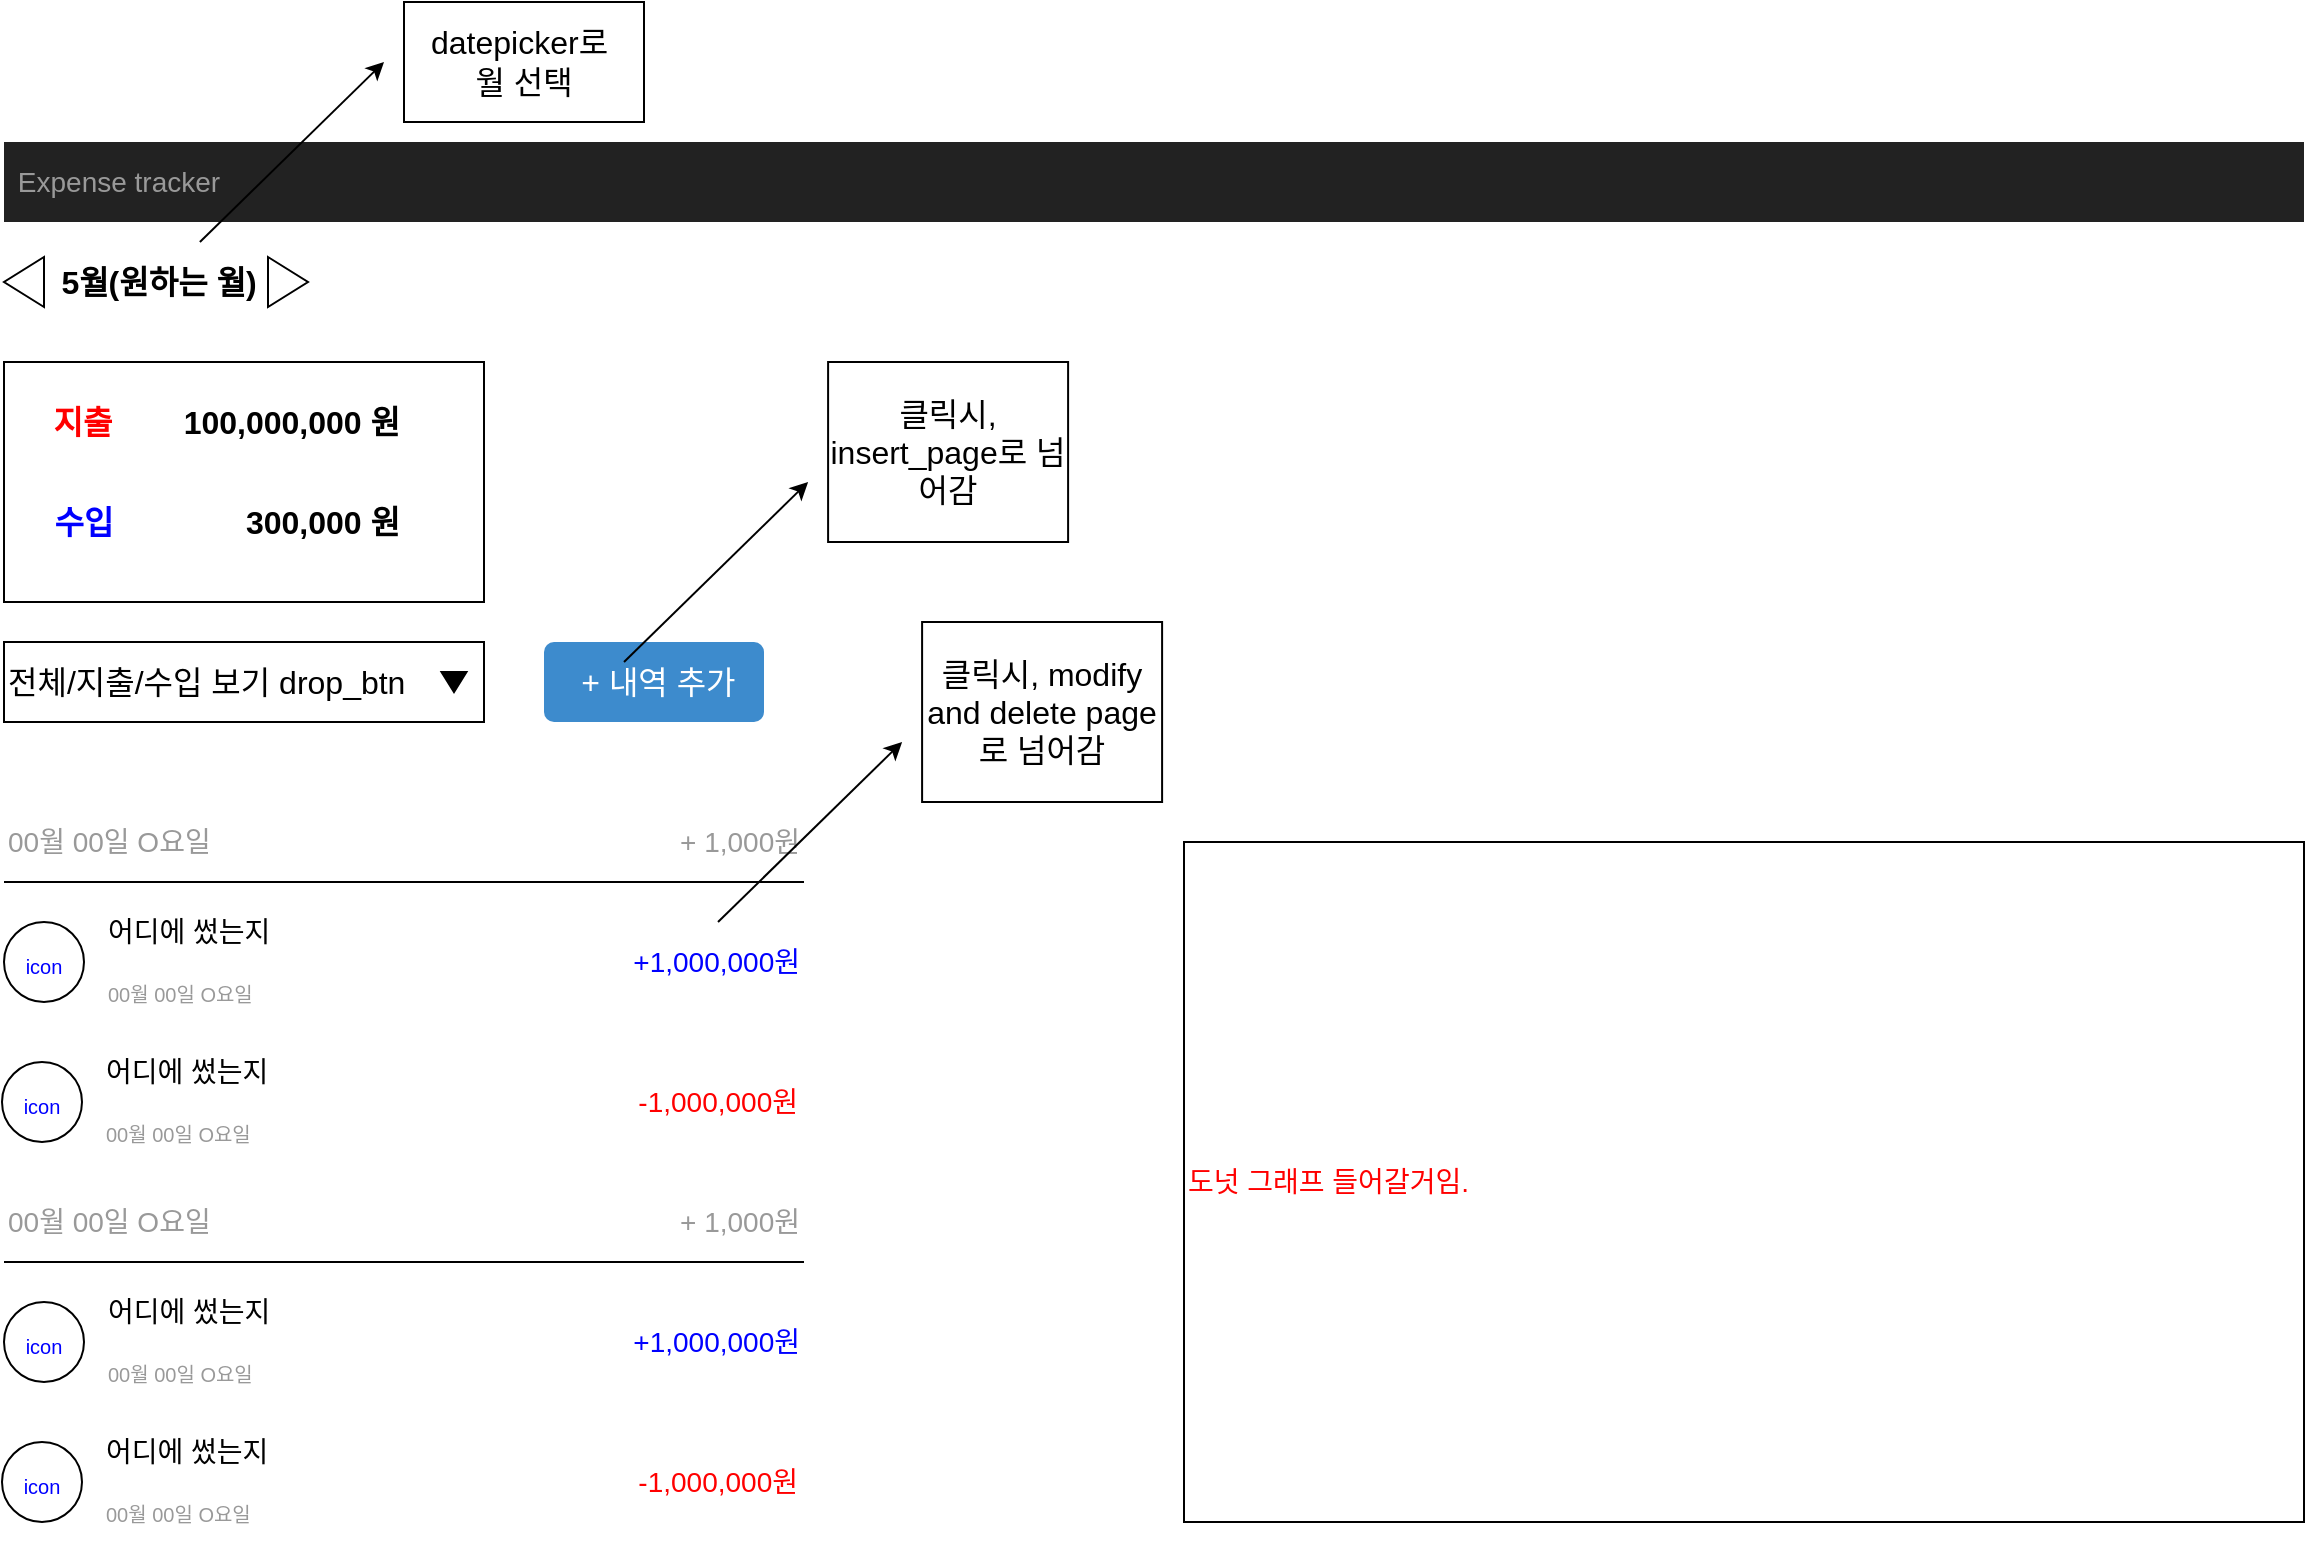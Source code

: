 <mxfile version="19.0.3" type="device" pages="3"><diagram name="Total_view_page" id="c9db0220-8083-56f3-ca83-edcdcd058819"><mxGraphModel dx="1730" dy="1082" grid="1" gridSize="10" guides="1" tooltips="1" connect="1" arrows="1" fold="1" page="1" pageScale="1.5" pageWidth="826" pageHeight="1169" background="none" math="0" shadow="0"><root><mxCell id="0" style=";html=1;"/><mxCell id="1" style=";html=1;" parent="0"/><mxCell id="3d76a8aef4d5c911-1" value="" style="html=1;shadow=0;dashed=0;shape=mxgraph.bootstrap.rect;fillColor=#222222;strokeColor=none;whiteSpace=wrap;rounded=0;fontSize=12;fontColor=#000000;align=center;" parent="1" vertex="1"><mxGeometry x="40" y="70" width="1150" height="40" as="geometry"/></mxCell><mxCell id="3d76a8aef4d5c911-2" value="Expense tracker" style="html=1;shadow=0;dashed=0;fillColor=none;strokeColor=none;shape=mxgraph.bootstrap.rect;fontColor=#999999;fontSize=14;whiteSpace=wrap;" parent="3d76a8aef4d5c911-1" vertex="1"><mxGeometry width="115" height="40" as="geometry"/></mxCell><mxCell id="3d76a8aef4d5c911-51" value="&amp;nbsp;+ 내역 추가" style="html=1;shadow=0;dashed=0;shape=mxgraph.bootstrap.rrect;align=center;rSize=5;strokeColor=none;fillColor=#3D8BCD;fontColor=#ffffff;fontSize=16;whiteSpace=wrap;rounded=0;" parent="1" vertex="1"><mxGeometry x="310" y="320" width="110" height="40" as="geometry"/></mxCell><mxCell id="tGuFaqmwQ_S3irikjzCA-10" value="&lt;b&gt;&lt;font style=&quot;font-size: 16px;&quot;&gt;5월(원하는 월)&lt;/font&gt;&lt;/b&gt;" style="html=1;shadow=0;dashed=0;fillColor=none;strokeColor=none;shape=mxgraph.bootstrap.rect;fontColor=#000;fontSize=14;whiteSpace=wrap;" vertex="1" parent="1"><mxGeometry x="60" y="120" width="115" height="40" as="geometry"/></mxCell><mxCell id="tGuFaqmwQ_S3irikjzCA-13" value="" style="triangle;whiteSpace=wrap;html=1;" vertex="1" parent="1"><mxGeometry x="172" y="127.5" width="20" height="25" as="geometry"/></mxCell><mxCell id="tGuFaqmwQ_S3irikjzCA-14" value="" style="triangle;whiteSpace=wrap;html=1;rotation=-180;" vertex="1" parent="1"><mxGeometry x="40" y="127.5" width="20" height="25" as="geometry"/></mxCell><mxCell id="tGuFaqmwQ_S3irikjzCA-18" value="" style="endArrow=classic;html=1;rounded=0;fontSize=16;fontColor=#000;" edge="1" parent="1" source="tGuFaqmwQ_S3irikjzCA-10"><mxGeometry width="50" height="50" relative="1" as="geometry"><mxPoint x="370" y="310" as="sourcePoint"/><mxPoint x="230" y="30" as="targetPoint"/></mxGeometry></mxCell><mxCell id="tGuFaqmwQ_S3irikjzCA-19" value="datepicker로&amp;nbsp;&lt;br&gt;월 선택" style="rounded=0;whiteSpace=wrap;html=1;fontSize=16;fontColor=#000;" vertex="1" parent="1"><mxGeometry x="240" width="120" height="60" as="geometry"/></mxCell><mxCell id="tGuFaqmwQ_S3irikjzCA-20" value="" style="rounded=0;whiteSpace=wrap;html=1;fontSize=16;fontColor=#000;" vertex="1" parent="1"><mxGeometry x="40" y="180" width="240" height="120" as="geometry"/></mxCell><mxCell id="tGuFaqmwQ_S3irikjzCA-21" value="&lt;span style=&quot;font-size: 16px;&quot;&gt;&lt;b&gt;&lt;font color=&quot;#ff0000&quot;&gt;지출&lt;/font&gt;&lt;/b&gt;&lt;/span&gt;" style="html=1;shadow=0;dashed=0;fillColor=none;strokeColor=none;shape=mxgraph.bootstrap.rect;fontColor=#000;fontSize=14;whiteSpace=wrap;" vertex="1" parent="1"><mxGeometry x="39" y="190" width="81" height="40" as="geometry"/></mxCell><mxCell id="tGuFaqmwQ_S3irikjzCA-22" value="&lt;b&gt;&lt;font style=&quot;font-size: 16px;&quot;&gt;수입&lt;/font&gt;&lt;/b&gt;" style="html=1;shadow=0;dashed=0;fillColor=none;strokeColor=none;shape=mxgraph.bootstrap.rect;fontColor=#0000FF;fontSize=14;whiteSpace=wrap;" vertex="1" parent="1"><mxGeometry x="40" y="240" width="80" height="40" as="geometry"/></mxCell><mxCell id="tGuFaqmwQ_S3irikjzCA-23" value="&lt;span style=&quot;font-size: 16px;&quot;&gt;&lt;b&gt;100,000,000 원&lt;/b&gt;&lt;/span&gt;" style="html=1;shadow=0;dashed=0;fillColor=none;strokeColor=none;shape=mxgraph.bootstrap.rect;fontColor=#000;fontSize=14;whiteSpace=wrap;align=right;" vertex="1" parent="1"><mxGeometry x="120" y="190" width="120" height="40" as="geometry"/></mxCell><mxCell id="tGuFaqmwQ_S3irikjzCA-24" value="&lt;span style=&quot;font-size: 16px;&quot;&gt;&lt;b&gt;300,000 원&lt;/b&gt;&lt;/span&gt;" style="html=1;shadow=0;dashed=0;fillColor=none;strokeColor=none;shape=mxgraph.bootstrap.rect;fontColor=#000;fontSize=14;whiteSpace=wrap;align=right;" vertex="1" parent="1"><mxGeometry x="120" y="240" width="120" height="40" as="geometry"/></mxCell><mxCell id="tGuFaqmwQ_S3irikjzCA-25" value="전체/지출/수입 보기 drop_btn" style="rounded=0;whiteSpace=wrap;html=1;fontSize=16;fontColor=#000;align=left;" vertex="1" parent="1"><mxGeometry x="40" y="320" width="240" height="40" as="geometry"/></mxCell><mxCell id="tGuFaqmwQ_S3irikjzCA-26" value="" style="triangle;whiteSpace=wrap;html=1;rotation=90;fillColor=#000000;" vertex="1" parent="1"><mxGeometry x="260" y="333.75" width="10" height="12.5" as="geometry"/></mxCell><mxCell id="tGuFaqmwQ_S3irikjzCA-28" value="" style="endArrow=none;html=1;rounded=0;fontSize=16;fontColor=#0000FF;" edge="1" parent="1"><mxGeometry width="50" height="50" relative="1" as="geometry"><mxPoint x="40" y="440" as="sourcePoint"/><mxPoint x="440" y="440" as="targetPoint"/></mxGeometry></mxCell><mxCell id="tGuFaqmwQ_S3irikjzCA-29" value="00월 00일 O요일" style="html=1;shadow=0;dashed=0;fillColor=none;strokeColor=none;shape=mxgraph.bootstrap.rect;fontColor=#999999;fontSize=14;whiteSpace=wrap;align=left;" vertex="1" parent="1"><mxGeometry x="40" y="400" width="115" height="40" as="geometry"/></mxCell><mxCell id="tGuFaqmwQ_S3irikjzCA-30" value="+ 1,000원" style="html=1;shadow=0;dashed=0;fillColor=none;strokeColor=none;shape=mxgraph.bootstrap.rect;fontColor=#999999;fontSize=14;whiteSpace=wrap;align=right;" vertex="1" parent="1"><mxGeometry x="330" y="400" width="110" height="40" as="geometry"/></mxCell><mxCell id="tGuFaqmwQ_S3irikjzCA-32" value="&lt;font size=&quot;1&quot;&gt;icon&lt;/font&gt;" style="ellipse;whiteSpace=wrap;html=1;aspect=fixed;fontSize=16;fontColor=#0000FF;fillColor=#fff;" vertex="1" parent="1"><mxGeometry x="40" y="460" width="40" height="40" as="geometry"/></mxCell><mxCell id="tGuFaqmwQ_S3irikjzCA-33" value="" style="rounded=0;whiteSpace=wrap;html=1;fontSize=9;fontColor=#0000FF;fillColor=#fff;strokeColor=none;" vertex="1" parent="1"><mxGeometry x="90" y="450" width="230" height="60" as="geometry"/></mxCell><mxCell id="tGuFaqmwQ_S3irikjzCA-34" value="&lt;font style=&quot;font-size: 14px;&quot;&gt;+1,000,000원&lt;/font&gt;" style="rounded=0;whiteSpace=wrap;html=1;fontSize=9;fontColor=#0000FF;fillColor=#fff;strokeColor=none;align=right;" vertex="1" parent="1"><mxGeometry x="320" y="450" width="120" height="60" as="geometry"/></mxCell><mxCell id="tGuFaqmwQ_S3irikjzCA-35" value="&lt;font color=&quot;#000000&quot;&gt;어디에 썼는지&lt;/font&gt;" style="html=1;shadow=0;dashed=0;fillColor=#fff;strokeColor=none;shape=mxgraph.bootstrap.rect;fontColor=#999999;fontSize=14;whiteSpace=wrap;align=left;" vertex="1" parent="1"><mxGeometry x="90" y="450" width="230" height="30" as="geometry"/></mxCell><mxCell id="tGuFaqmwQ_S3irikjzCA-36" value="&lt;font style=&quot;font-size: 10px;&quot;&gt;00월 00일 O요일&lt;/font&gt;" style="html=1;shadow=0;dashed=0;fillColor=#fff;strokeColor=none;shape=mxgraph.bootstrap.rect;fontColor=#999999;fontSize=14;whiteSpace=wrap;align=left;" vertex="1" parent="1"><mxGeometry x="90" y="480" width="230" height="30" as="geometry"/></mxCell><mxCell id="tGuFaqmwQ_S3irikjzCA-37" value="&lt;font size=&quot;1&quot;&gt;icon&lt;/font&gt;" style="ellipse;whiteSpace=wrap;html=1;aspect=fixed;fontSize=16;fontColor=#0000FF;fillColor=#fff;" vertex="1" parent="1"><mxGeometry x="39" y="530" width="40" height="40" as="geometry"/></mxCell><mxCell id="tGuFaqmwQ_S3irikjzCA-38" value="" style="rounded=0;whiteSpace=wrap;html=1;fontSize=9;fontColor=#0000FF;fillColor=#fff;strokeColor=none;" vertex="1" parent="1"><mxGeometry x="89" y="520" width="230" height="60" as="geometry"/></mxCell><mxCell id="tGuFaqmwQ_S3irikjzCA-39" value="&lt;font color=&quot;#ff0000&quot; style=&quot;font-size: 14px;&quot;&gt;-1,000,000원&lt;/font&gt;" style="rounded=0;whiteSpace=wrap;html=1;fontSize=9;fontColor=#0000FF;fillColor=#fff;strokeColor=none;align=right;" vertex="1" parent="1"><mxGeometry x="319" y="520" width="120" height="60" as="geometry"/></mxCell><mxCell id="tGuFaqmwQ_S3irikjzCA-40" value="&lt;font color=&quot;#000000&quot;&gt;어디에 썼는지&lt;/font&gt;" style="html=1;shadow=0;dashed=0;fillColor=#fff;strokeColor=none;shape=mxgraph.bootstrap.rect;fontColor=#999999;fontSize=14;whiteSpace=wrap;align=left;" vertex="1" parent="1"><mxGeometry x="89" y="520" width="230" height="30" as="geometry"/></mxCell><mxCell id="tGuFaqmwQ_S3irikjzCA-41" value="&lt;font style=&quot;font-size: 10px;&quot;&gt;00월 00일 O요일&lt;/font&gt;" style="html=1;shadow=0;dashed=0;fillColor=#fff;strokeColor=none;shape=mxgraph.bootstrap.rect;fontColor=#999999;fontSize=14;whiteSpace=wrap;align=left;" vertex="1" parent="1"><mxGeometry x="89" y="550" width="230" height="30" as="geometry"/></mxCell><mxCell id="tGuFaqmwQ_S3irikjzCA-42" value="" style="endArrow=none;html=1;rounded=0;fontSize=16;fontColor=#0000FF;" edge="1" parent="1"><mxGeometry width="50" height="50" relative="1" as="geometry"><mxPoint x="40" y="630" as="sourcePoint"/><mxPoint x="440" y="630" as="targetPoint"/></mxGeometry></mxCell><mxCell id="tGuFaqmwQ_S3irikjzCA-43" value="00월 00일 O요일" style="html=1;shadow=0;dashed=0;fillColor=none;strokeColor=none;shape=mxgraph.bootstrap.rect;fontColor=#999999;fontSize=14;whiteSpace=wrap;align=left;" vertex="1" parent="1"><mxGeometry x="40" y="590" width="115" height="40" as="geometry"/></mxCell><mxCell id="tGuFaqmwQ_S3irikjzCA-44" value="+ 1,000원" style="html=1;shadow=0;dashed=0;fillColor=none;strokeColor=none;shape=mxgraph.bootstrap.rect;fontColor=#999999;fontSize=14;whiteSpace=wrap;align=right;" vertex="1" parent="1"><mxGeometry x="330" y="590" width="110" height="40" as="geometry"/></mxCell><mxCell id="tGuFaqmwQ_S3irikjzCA-45" value="&lt;font size=&quot;1&quot;&gt;icon&lt;/font&gt;" style="ellipse;whiteSpace=wrap;html=1;aspect=fixed;fontSize=16;fontColor=#0000FF;fillColor=#fff;" vertex="1" parent="1"><mxGeometry x="40" y="650" width="40" height="40" as="geometry"/></mxCell><mxCell id="tGuFaqmwQ_S3irikjzCA-46" value="" style="rounded=0;whiteSpace=wrap;html=1;fontSize=9;fontColor=#0000FF;fillColor=#fff;strokeColor=none;" vertex="1" parent="1"><mxGeometry x="90" y="640" width="230" height="60" as="geometry"/></mxCell><mxCell id="tGuFaqmwQ_S3irikjzCA-47" value="&lt;font style=&quot;font-size: 14px;&quot;&gt;+1,000,000원&lt;/font&gt;" style="rounded=0;whiteSpace=wrap;html=1;fontSize=9;fontColor=#0000FF;fillColor=#fff;strokeColor=none;align=right;" vertex="1" parent="1"><mxGeometry x="320" y="640" width="120" height="60" as="geometry"/></mxCell><mxCell id="tGuFaqmwQ_S3irikjzCA-48" value="&lt;font color=&quot;#000000&quot;&gt;어디에 썼는지&lt;/font&gt;" style="html=1;shadow=0;dashed=0;fillColor=#fff;strokeColor=none;shape=mxgraph.bootstrap.rect;fontColor=#999999;fontSize=14;whiteSpace=wrap;align=left;" vertex="1" parent="1"><mxGeometry x="90" y="640" width="230" height="30" as="geometry"/></mxCell><mxCell id="tGuFaqmwQ_S3irikjzCA-49" value="&lt;font style=&quot;font-size: 10px;&quot;&gt;00월 00일 O요일&lt;/font&gt;" style="html=1;shadow=0;dashed=0;fillColor=#fff;strokeColor=none;shape=mxgraph.bootstrap.rect;fontColor=#999999;fontSize=14;whiteSpace=wrap;align=left;" vertex="1" parent="1"><mxGeometry x="90" y="670" width="230" height="30" as="geometry"/></mxCell><mxCell id="tGuFaqmwQ_S3irikjzCA-50" value="&lt;font size=&quot;1&quot;&gt;icon&lt;/font&gt;" style="ellipse;whiteSpace=wrap;html=1;aspect=fixed;fontSize=16;fontColor=#0000FF;fillColor=#fff;" vertex="1" parent="1"><mxGeometry x="39" y="720" width="40" height="40" as="geometry"/></mxCell><mxCell id="tGuFaqmwQ_S3irikjzCA-51" value="" style="rounded=0;whiteSpace=wrap;html=1;fontSize=9;fontColor=#0000FF;fillColor=#fff;strokeColor=none;" vertex="1" parent="1"><mxGeometry x="89" y="710" width="230" height="60" as="geometry"/></mxCell><mxCell id="tGuFaqmwQ_S3irikjzCA-52" value="&lt;font color=&quot;#ff0000&quot; style=&quot;font-size: 14px;&quot;&gt;-1,000,000원&lt;/font&gt;" style="rounded=0;whiteSpace=wrap;html=1;fontSize=9;fontColor=#0000FF;fillColor=#fff;strokeColor=none;align=right;" vertex="1" parent="1"><mxGeometry x="319" y="710" width="120" height="60" as="geometry"/></mxCell><mxCell id="tGuFaqmwQ_S3irikjzCA-53" value="&lt;font color=&quot;#000000&quot;&gt;어디에 썼는지&lt;/font&gt;" style="html=1;shadow=0;dashed=0;fillColor=#fff;strokeColor=none;shape=mxgraph.bootstrap.rect;fontColor=#999999;fontSize=14;whiteSpace=wrap;align=left;" vertex="1" parent="1"><mxGeometry x="89" y="710" width="230" height="30" as="geometry"/></mxCell><mxCell id="tGuFaqmwQ_S3irikjzCA-54" value="&lt;font style=&quot;font-size: 10px;&quot;&gt;00월 00일 O요일&lt;/font&gt;" style="html=1;shadow=0;dashed=0;fillColor=#fff;strokeColor=none;shape=mxgraph.bootstrap.rect;fontColor=#999999;fontSize=14;whiteSpace=wrap;align=left;" vertex="1" parent="1"><mxGeometry x="89" y="740" width="230" height="30" as="geometry"/></mxCell><mxCell id="tGuFaqmwQ_S3irikjzCA-55" value="" style="endArrow=classic;html=1;rounded=0;fontSize=16;fontColor=#000;" edge="1" parent="1"><mxGeometry width="50" height="50" relative="1" as="geometry"><mxPoint x="397.005" y="460" as="sourcePoint"/><mxPoint x="489.05" y="370" as="targetPoint"/></mxGeometry></mxCell><mxCell id="tGuFaqmwQ_S3irikjzCA-56" value="클릭시, modify and delete page로 넘어감" style="rounded=0;whiteSpace=wrap;html=1;fontSize=16;fontColor=#000;" vertex="1" parent="1"><mxGeometry x="499.05" y="310" width="120" height="90" as="geometry"/></mxCell><mxCell id="tGuFaqmwQ_S3irikjzCA-57" value="도넛 그래프 들어갈거임." style="rounded=0;whiteSpace=wrap;html=1;fontSize=14;fontColor=#FF0000;fillColor=#fff;align=left;" vertex="1" parent="1"><mxGeometry x="630" y="420" width="560" height="340" as="geometry"/></mxCell><mxCell id="tGuFaqmwQ_S3irikjzCA-58" value="" style="endArrow=classic;html=1;rounded=0;fontSize=16;fontColor=#000;" edge="1" parent="1"><mxGeometry width="50" height="50" relative="1" as="geometry"><mxPoint x="350.005" y="330" as="sourcePoint"/><mxPoint x="442.05" y="240" as="targetPoint"/></mxGeometry></mxCell><mxCell id="tGuFaqmwQ_S3irikjzCA-59" value="클릭시, insert_page로 넘어감" style="rounded=0;whiteSpace=wrap;html=1;fontSize=16;fontColor=#000;" vertex="1" parent="1"><mxGeometry x="452.05" y="180" width="120" height="90" as="geometry"/></mxCell></root></mxGraphModel></diagram><diagram id="X58sChoyDi3AHT24RQrp" name="insert_page"><mxGraphModel dx="1038" dy="649" grid="1" gridSize="10" guides="1" tooltips="1" connect="1" arrows="1" fold="1" page="1" pageScale="1" pageWidth="827" pageHeight="1169" math="0" shadow="0"><root><mxCell id="0"/><mxCell id="1" parent="0"/></root></mxGraphModel></diagram><diagram id="m8rqIaKmSU9r8ntea2IH" name="modify_page"><mxGraphModel dx="1038" dy="649" grid="1" gridSize="10" guides="1" tooltips="1" connect="1" arrows="1" fold="1" page="1" pageScale="1" pageWidth="827" pageHeight="1169" math="0" shadow="0"><root><mxCell id="0"/><mxCell id="1" parent="0"/></root></mxGraphModel></diagram></mxfile>